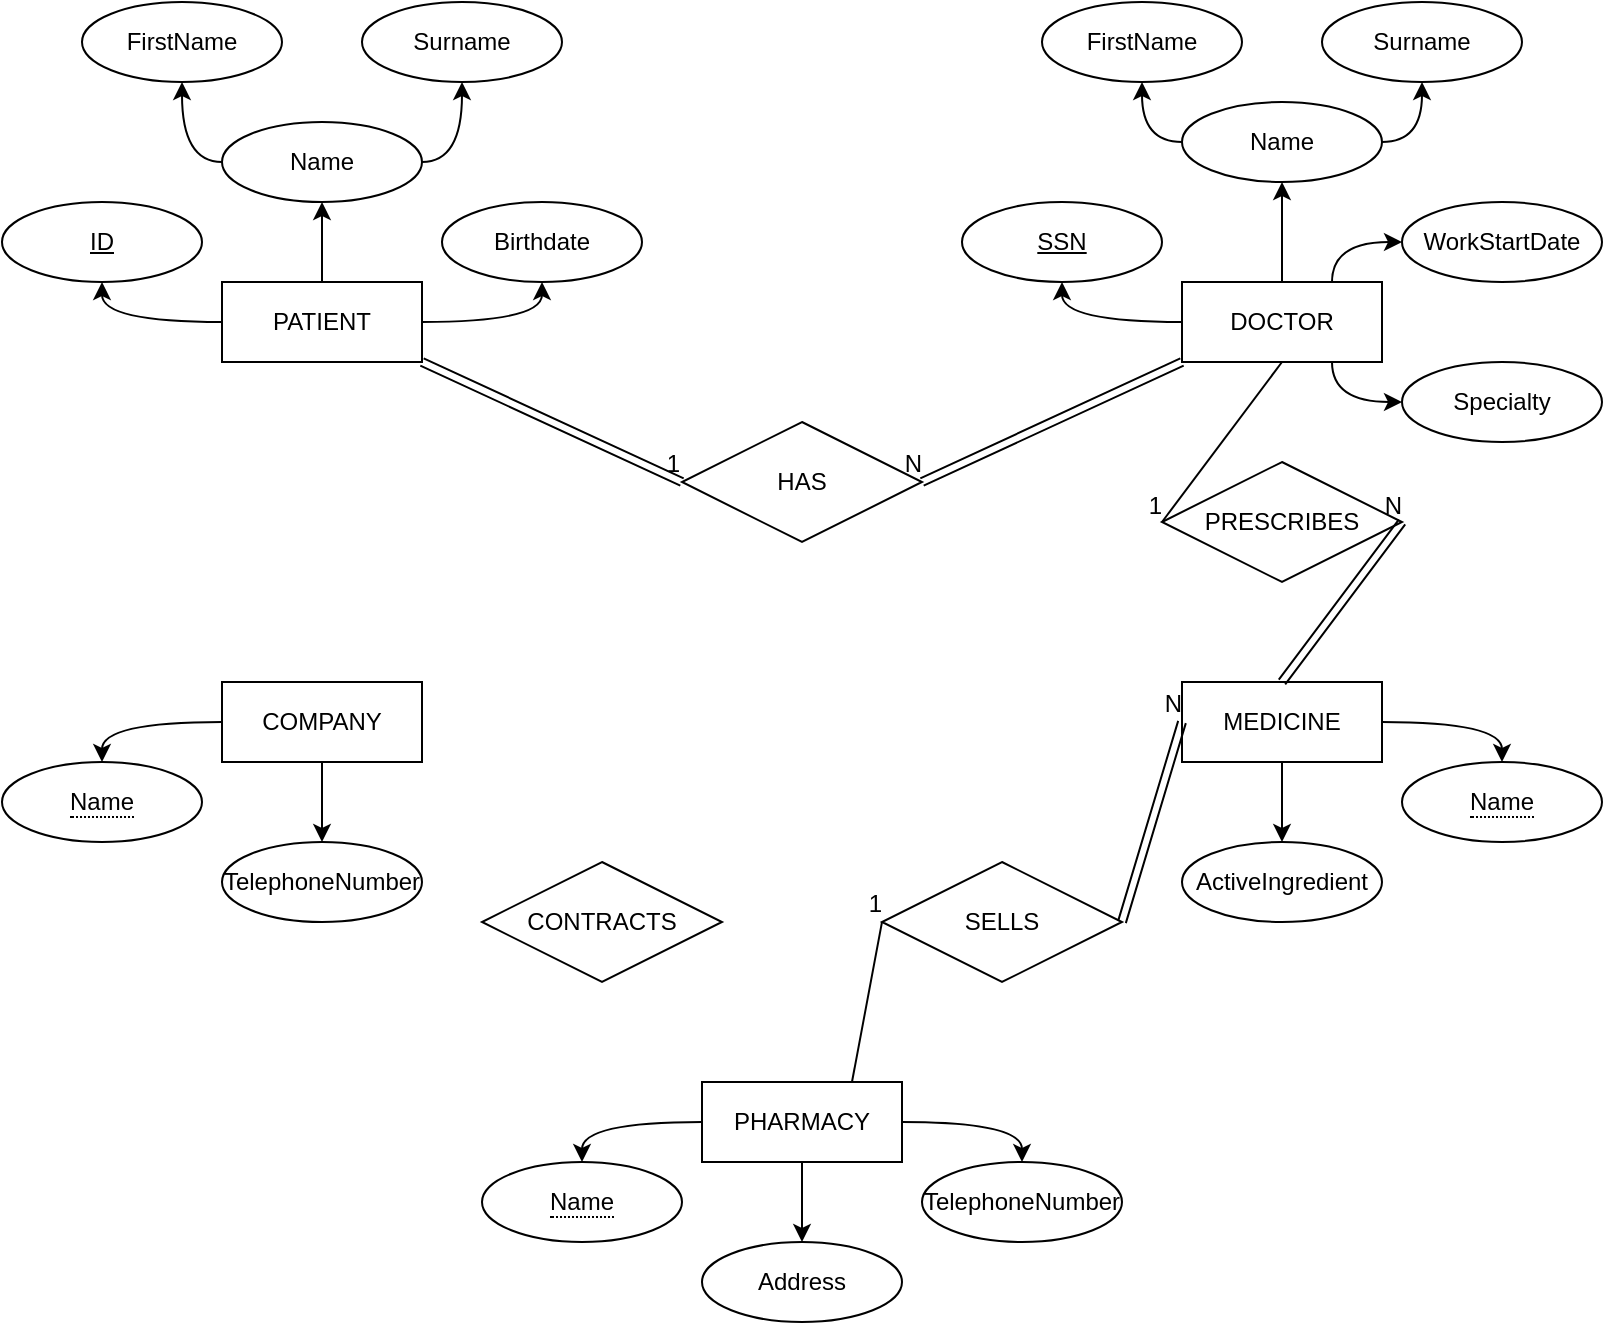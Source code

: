 <mxfile version="14.2.7" type="github">
  <diagram id="sxWgUZtNyKX0C-53p9P0" name="Page-1">
    <mxGraphModel dx="818" dy="792" grid="1" gridSize="10" guides="1" tooltips="1" connect="1" arrows="1" fold="1" page="1" pageScale="1" pageWidth="827" pageHeight="1169" math="0" shadow="0">
      <root>
        <mxCell id="0" />
        <mxCell id="1" parent="0" />
        <mxCell id="h-iycQFs335ancE4ppic-12" style="edgeStyle=orthogonalEdgeStyle;rounded=0;orthogonalLoop=1;jettySize=auto;html=1;exitX=0;exitY=0.5;exitDx=0;exitDy=0;entryX=0.5;entryY=1;entryDx=0;entryDy=0;curved=1;" edge="1" parent="1" source="h-iycQFs335ancE4ppic-1" target="h-iycQFs335ancE4ppic-7">
          <mxGeometry relative="1" as="geometry" />
        </mxCell>
        <mxCell id="h-iycQFs335ancE4ppic-13" style="edgeStyle=orthogonalEdgeStyle;rounded=0;orthogonalLoop=1;jettySize=auto;html=1;exitX=0.5;exitY=0;exitDx=0;exitDy=0;entryX=0.5;entryY=1;entryDx=0;entryDy=0;curved=1;" edge="1" parent="1" source="h-iycQFs335ancE4ppic-1" target="h-iycQFs335ancE4ppic-6">
          <mxGeometry relative="1" as="geometry" />
        </mxCell>
        <mxCell id="h-iycQFs335ancE4ppic-14" style="edgeStyle=orthogonalEdgeStyle;rounded=0;orthogonalLoop=1;jettySize=auto;html=1;exitX=1;exitY=0.5;exitDx=0;exitDy=0;entryX=0.5;entryY=1;entryDx=0;entryDy=0;curved=1;" edge="1" parent="1" source="h-iycQFs335ancE4ppic-1" target="h-iycQFs335ancE4ppic-10">
          <mxGeometry relative="1" as="geometry" />
        </mxCell>
        <mxCell id="h-iycQFs335ancE4ppic-1" value="&lt;div&gt;PATIENT&lt;/div&gt;" style="whiteSpace=wrap;html=1;align=center;" vertex="1" parent="1">
          <mxGeometry x="130" y="200" width="100" height="40" as="geometry" />
        </mxCell>
        <mxCell id="h-iycQFs335ancE4ppic-27" style="edgeStyle=orthogonalEdgeStyle;curved=1;rounded=0;orthogonalLoop=1;jettySize=auto;html=1;exitX=0.5;exitY=0;exitDx=0;exitDy=0;entryX=0.5;entryY=1;entryDx=0;entryDy=0;" edge="1" parent="1" source="h-iycQFs335ancE4ppic-2" target="h-iycQFs335ancE4ppic-19">
          <mxGeometry relative="1" as="geometry" />
        </mxCell>
        <mxCell id="h-iycQFs335ancE4ppic-28" style="edgeStyle=orthogonalEdgeStyle;curved=1;rounded=0;orthogonalLoop=1;jettySize=auto;html=1;exitX=0;exitY=0.5;exitDx=0;exitDy=0;entryX=0.5;entryY=1;entryDx=0;entryDy=0;" edge="1" parent="1" source="h-iycQFs335ancE4ppic-2" target="h-iycQFs335ancE4ppic-20">
          <mxGeometry relative="1" as="geometry" />
        </mxCell>
        <mxCell id="h-iycQFs335ancE4ppic-34" style="edgeStyle=orthogonalEdgeStyle;curved=1;rounded=0;orthogonalLoop=1;jettySize=auto;html=1;exitX=0.75;exitY=1;exitDx=0;exitDy=0;entryX=0;entryY=0.5;entryDx=0;entryDy=0;" edge="1" parent="1" source="h-iycQFs335ancE4ppic-2" target="h-iycQFs335ancE4ppic-22">
          <mxGeometry relative="1" as="geometry" />
        </mxCell>
        <mxCell id="h-iycQFs335ancE4ppic-35" style="edgeStyle=orthogonalEdgeStyle;curved=1;rounded=0;orthogonalLoop=1;jettySize=auto;html=1;exitX=0.75;exitY=0;exitDx=0;exitDy=0;entryX=0;entryY=0.5;entryDx=0;entryDy=0;" edge="1" parent="1" source="h-iycQFs335ancE4ppic-2" target="h-iycQFs335ancE4ppic-21">
          <mxGeometry relative="1" as="geometry" />
        </mxCell>
        <mxCell id="h-iycQFs335ancE4ppic-2" value="DOCTOR" style="whiteSpace=wrap;html=1;align=center;" vertex="1" parent="1">
          <mxGeometry x="610" y="200" width="100" height="40" as="geometry" />
        </mxCell>
        <mxCell id="h-iycQFs335ancE4ppic-41" style="edgeStyle=orthogonalEdgeStyle;curved=1;rounded=0;orthogonalLoop=1;jettySize=auto;html=1;exitX=0.5;exitY=1;exitDx=0;exitDy=0;entryX=0.5;entryY=0;entryDx=0;entryDy=0;" edge="1" parent="1" source="h-iycQFs335ancE4ppic-3" target="h-iycQFs335ancE4ppic-36">
          <mxGeometry relative="1" as="geometry" />
        </mxCell>
        <mxCell id="h-iycQFs335ancE4ppic-44" style="edgeStyle=orthogonalEdgeStyle;curved=1;rounded=0;orthogonalLoop=1;jettySize=auto;html=1;exitX=0;exitY=0.5;exitDx=0;exitDy=0;entryX=0.5;entryY=0;entryDx=0;entryDy=0;" edge="1" parent="1" source="h-iycQFs335ancE4ppic-3" target="h-iycQFs335ancE4ppic-43">
          <mxGeometry relative="1" as="geometry" />
        </mxCell>
        <mxCell id="h-iycQFs335ancE4ppic-3" value="COMPANY" style="whiteSpace=wrap;html=1;align=center;" vertex="1" parent="1">
          <mxGeometry x="130" y="400" width="100" height="40" as="geometry" />
        </mxCell>
        <mxCell id="h-iycQFs335ancE4ppic-46" style="edgeStyle=orthogonalEdgeStyle;curved=1;rounded=0;orthogonalLoop=1;jettySize=auto;html=1;exitX=1;exitY=0.5;exitDx=0;exitDy=0;entryX=0.5;entryY=0;entryDx=0;entryDy=0;" edge="1" parent="1" source="h-iycQFs335ancE4ppic-4" target="h-iycQFs335ancE4ppic-45">
          <mxGeometry relative="1" as="geometry" />
        </mxCell>
        <mxCell id="h-iycQFs335ancE4ppic-48" style="edgeStyle=orthogonalEdgeStyle;curved=1;rounded=0;orthogonalLoop=1;jettySize=auto;html=1;exitX=0.5;exitY=1;exitDx=0;exitDy=0;entryX=0.5;entryY=0;entryDx=0;entryDy=0;" edge="1" parent="1" source="h-iycQFs335ancE4ppic-4" target="h-iycQFs335ancE4ppic-47">
          <mxGeometry relative="1" as="geometry" />
        </mxCell>
        <mxCell id="h-iycQFs335ancE4ppic-4" value="MEDICINE" style="whiteSpace=wrap;html=1;align=center;" vertex="1" parent="1">
          <mxGeometry x="610" y="400" width="100" height="40" as="geometry" />
        </mxCell>
        <mxCell id="h-iycQFs335ancE4ppic-52" style="edgeStyle=orthogonalEdgeStyle;curved=1;rounded=0;orthogonalLoop=1;jettySize=auto;html=1;exitX=0;exitY=0.5;exitDx=0;exitDy=0;entryX=0.5;entryY=0;entryDx=0;entryDy=0;" edge="1" parent="1" source="h-iycQFs335ancE4ppic-5" target="h-iycQFs335ancE4ppic-49">
          <mxGeometry relative="1" as="geometry" />
        </mxCell>
        <mxCell id="h-iycQFs335ancE4ppic-53" style="edgeStyle=orthogonalEdgeStyle;curved=1;rounded=0;orthogonalLoop=1;jettySize=auto;html=1;exitX=1;exitY=0.5;exitDx=0;exitDy=0;entryX=0.5;entryY=0;entryDx=0;entryDy=0;" edge="1" parent="1" source="h-iycQFs335ancE4ppic-5" target="h-iycQFs335ancE4ppic-51">
          <mxGeometry relative="1" as="geometry" />
        </mxCell>
        <mxCell id="h-iycQFs335ancE4ppic-54" style="edgeStyle=orthogonalEdgeStyle;curved=1;rounded=0;orthogonalLoop=1;jettySize=auto;html=1;exitX=0.5;exitY=1;exitDx=0;exitDy=0;entryX=0.5;entryY=0;entryDx=0;entryDy=0;" edge="1" parent="1" source="h-iycQFs335ancE4ppic-5" target="h-iycQFs335ancE4ppic-50">
          <mxGeometry relative="1" as="geometry" />
        </mxCell>
        <mxCell id="h-iycQFs335ancE4ppic-5" value="PHARMACY" style="whiteSpace=wrap;html=1;align=center;" vertex="1" parent="1">
          <mxGeometry x="370" y="600" width="100" height="40" as="geometry" />
        </mxCell>
        <mxCell id="h-iycQFs335ancE4ppic-16" style="edgeStyle=orthogonalEdgeStyle;rounded=0;orthogonalLoop=1;jettySize=auto;html=1;exitX=0;exitY=0.5;exitDx=0;exitDy=0;entryX=0.5;entryY=1;entryDx=0;entryDy=0;curved=1;" edge="1" parent="1" source="h-iycQFs335ancE4ppic-6" target="h-iycQFs335ancE4ppic-8">
          <mxGeometry relative="1" as="geometry" />
        </mxCell>
        <mxCell id="h-iycQFs335ancE4ppic-17" style="edgeStyle=orthogonalEdgeStyle;rounded=0;orthogonalLoop=1;jettySize=auto;html=1;exitX=1;exitY=0.5;exitDx=0;exitDy=0;entryX=0.5;entryY=1;entryDx=0;entryDy=0;curved=1;" edge="1" parent="1" source="h-iycQFs335ancE4ppic-6" target="h-iycQFs335ancE4ppic-9">
          <mxGeometry relative="1" as="geometry" />
        </mxCell>
        <mxCell id="h-iycQFs335ancE4ppic-6" value="Name" style="ellipse;whiteSpace=wrap;html=1;align=center;" vertex="1" parent="1">
          <mxGeometry x="130" y="120" width="100" height="40" as="geometry" />
        </mxCell>
        <mxCell id="h-iycQFs335ancE4ppic-7" value="&lt;div&gt;ID&lt;/div&gt;" style="ellipse;whiteSpace=wrap;html=1;align=center;fontStyle=4;" vertex="1" parent="1">
          <mxGeometry x="20" y="160" width="100" height="40" as="geometry" />
        </mxCell>
        <mxCell id="h-iycQFs335ancE4ppic-8" value="FirstName" style="ellipse;whiteSpace=wrap;html=1;align=center;" vertex="1" parent="1">
          <mxGeometry x="60" y="60" width="100" height="40" as="geometry" />
        </mxCell>
        <mxCell id="h-iycQFs335ancE4ppic-9" value="Surname" style="ellipse;whiteSpace=wrap;html=1;align=center;" vertex="1" parent="1">
          <mxGeometry x="200" y="60" width="100" height="40" as="geometry" />
        </mxCell>
        <mxCell id="h-iycQFs335ancE4ppic-10" value="&lt;div&gt;Birthdate&lt;/div&gt;" style="ellipse;whiteSpace=wrap;html=1;align=center;" vertex="1" parent="1">
          <mxGeometry x="240" y="160" width="100" height="40" as="geometry" />
        </mxCell>
        <mxCell id="h-iycQFs335ancE4ppic-25" style="edgeStyle=orthogonalEdgeStyle;curved=1;rounded=0;orthogonalLoop=1;jettySize=auto;html=1;exitX=0;exitY=0.5;exitDx=0;exitDy=0;entryX=0.5;entryY=1;entryDx=0;entryDy=0;" edge="1" parent="1" source="h-iycQFs335ancE4ppic-19" target="h-iycQFs335ancE4ppic-23">
          <mxGeometry relative="1" as="geometry" />
        </mxCell>
        <mxCell id="h-iycQFs335ancE4ppic-26" style="edgeStyle=orthogonalEdgeStyle;curved=1;rounded=0;orthogonalLoop=1;jettySize=auto;html=1;exitX=1;exitY=0.5;exitDx=0;exitDy=0;entryX=0.5;entryY=1;entryDx=0;entryDy=0;" edge="1" parent="1" source="h-iycQFs335ancE4ppic-19" target="h-iycQFs335ancE4ppic-24">
          <mxGeometry relative="1" as="geometry" />
        </mxCell>
        <mxCell id="h-iycQFs335ancE4ppic-19" value="&lt;div&gt;Name&lt;/div&gt;" style="ellipse;whiteSpace=wrap;html=1;align=center;" vertex="1" parent="1">
          <mxGeometry x="610" y="110" width="100" height="40" as="geometry" />
        </mxCell>
        <mxCell id="h-iycQFs335ancE4ppic-20" value="SSN" style="ellipse;whiteSpace=wrap;html=1;align=center;fontStyle=4;" vertex="1" parent="1">
          <mxGeometry x="500" y="160" width="100" height="40" as="geometry" />
        </mxCell>
        <mxCell id="h-iycQFs335ancE4ppic-21" value="WorkStartDate" style="ellipse;whiteSpace=wrap;html=1;align=center;" vertex="1" parent="1">
          <mxGeometry x="720" y="160" width="100" height="40" as="geometry" />
        </mxCell>
        <mxCell id="h-iycQFs335ancE4ppic-22" value="Specialty" style="ellipse;whiteSpace=wrap;html=1;align=center;" vertex="1" parent="1">
          <mxGeometry x="720" y="240" width="100" height="40" as="geometry" />
        </mxCell>
        <mxCell id="h-iycQFs335ancE4ppic-23" value="FirstName" style="ellipse;whiteSpace=wrap;html=1;align=center;" vertex="1" parent="1">
          <mxGeometry x="540" y="60" width="100" height="40" as="geometry" />
        </mxCell>
        <mxCell id="h-iycQFs335ancE4ppic-24" value="Surname" style="ellipse;whiteSpace=wrap;html=1;align=center;" vertex="1" parent="1">
          <mxGeometry x="680" y="60" width="100" height="40" as="geometry" />
        </mxCell>
        <mxCell id="h-iycQFs335ancE4ppic-36" value="TelephoneNumber" style="ellipse;whiteSpace=wrap;html=1;align=center;" vertex="1" parent="1">
          <mxGeometry x="130" y="480" width="100" height="40" as="geometry" />
        </mxCell>
        <mxCell id="h-iycQFs335ancE4ppic-43" value="&lt;span style=&quot;border-bottom: 1px dotted&quot;&gt;Name&lt;/span&gt;" style="ellipse;whiteSpace=wrap;html=1;align=center;" vertex="1" parent="1">
          <mxGeometry x="20" y="440" width="100" height="40" as="geometry" />
        </mxCell>
        <mxCell id="h-iycQFs335ancE4ppic-45" value="&lt;span style=&quot;border-bottom: 1px dotted&quot;&gt;Name&lt;/span&gt;" style="ellipse;whiteSpace=wrap;html=1;align=center;" vertex="1" parent="1">
          <mxGeometry x="720" y="440" width="100" height="40" as="geometry" />
        </mxCell>
        <mxCell id="h-iycQFs335ancE4ppic-47" value="ActiveIngredient" style="ellipse;whiteSpace=wrap;html=1;align=center;" vertex="1" parent="1">
          <mxGeometry x="610" y="480" width="100" height="40" as="geometry" />
        </mxCell>
        <mxCell id="h-iycQFs335ancE4ppic-49" value="&lt;span style=&quot;border-bottom: 1px dotted&quot;&gt;Name&lt;/span&gt;" style="ellipse;whiteSpace=wrap;html=1;align=center;" vertex="1" parent="1">
          <mxGeometry x="260" y="640" width="100" height="40" as="geometry" />
        </mxCell>
        <mxCell id="h-iycQFs335ancE4ppic-50" value="Address" style="ellipse;whiteSpace=wrap;html=1;align=center;" vertex="1" parent="1">
          <mxGeometry x="370" y="680" width="100" height="40" as="geometry" />
        </mxCell>
        <mxCell id="h-iycQFs335ancE4ppic-51" value="TelephoneNumber" style="ellipse;whiteSpace=wrap;html=1;align=center;" vertex="1" parent="1">
          <mxGeometry x="480" y="640" width="100" height="40" as="geometry" />
        </mxCell>
        <mxCell id="h-iycQFs335ancE4ppic-55" value="HAS" style="shape=rhombus;perimeter=rhombusPerimeter;whiteSpace=wrap;html=1;align=center;" vertex="1" parent="1">
          <mxGeometry x="360" y="270" width="120" height="60" as="geometry" />
        </mxCell>
        <mxCell id="h-iycQFs335ancE4ppic-61" value="PRESCRIBES" style="shape=rhombus;perimeter=rhombusPerimeter;whiteSpace=wrap;html=1;align=center;" vertex="1" parent="1">
          <mxGeometry x="600" y="290" width="120" height="60" as="geometry" />
        </mxCell>
        <mxCell id="h-iycQFs335ancE4ppic-64" value="" style="shape=link;html=1;rounded=0;exitX=1;exitY=1;exitDx=0;exitDy=0;entryX=0;entryY=0.5;entryDx=0;entryDy=0;" edge="1" parent="1" source="h-iycQFs335ancE4ppic-1" target="h-iycQFs335ancE4ppic-55">
          <mxGeometry relative="1" as="geometry">
            <mxPoint x="340" y="510" as="sourcePoint" />
            <mxPoint x="500" y="510" as="targetPoint" />
          </mxGeometry>
        </mxCell>
        <mxCell id="h-iycQFs335ancE4ppic-65" value="1" style="resizable=0;html=1;align=right;verticalAlign=bottom;" connectable="0" vertex="1" parent="h-iycQFs335ancE4ppic-64">
          <mxGeometry x="1" relative="1" as="geometry" />
        </mxCell>
        <mxCell id="h-iycQFs335ancE4ppic-66" value="" style="shape=link;html=1;rounded=0;exitX=0;exitY=1;exitDx=0;exitDy=0;entryX=1;entryY=0.5;entryDx=0;entryDy=0;" edge="1" parent="1" source="h-iycQFs335ancE4ppic-2" target="h-iycQFs335ancE4ppic-55">
          <mxGeometry relative="1" as="geometry">
            <mxPoint x="340" y="510" as="sourcePoint" />
            <mxPoint x="500" y="510" as="targetPoint" />
          </mxGeometry>
        </mxCell>
        <mxCell id="h-iycQFs335ancE4ppic-67" value="N" style="resizable=0;html=1;align=right;verticalAlign=bottom;" connectable="0" vertex="1" parent="h-iycQFs335ancE4ppic-66">
          <mxGeometry x="1" relative="1" as="geometry" />
        </mxCell>
        <mxCell id="h-iycQFs335ancE4ppic-72" value="" style="endArrow=none;html=1;rounded=0;exitX=0.5;exitY=1;exitDx=0;exitDy=0;entryX=0;entryY=0.5;entryDx=0;entryDy=0;" edge="1" parent="1" source="h-iycQFs335ancE4ppic-2" target="h-iycQFs335ancE4ppic-61">
          <mxGeometry relative="1" as="geometry">
            <mxPoint x="340" y="410" as="sourcePoint" />
            <mxPoint x="500" y="410" as="targetPoint" />
          </mxGeometry>
        </mxCell>
        <mxCell id="h-iycQFs335ancE4ppic-73" value="1" style="resizable=0;html=1;align=right;verticalAlign=bottom;" connectable="0" vertex="1" parent="h-iycQFs335ancE4ppic-72">
          <mxGeometry x="1" relative="1" as="geometry" />
        </mxCell>
        <mxCell id="h-iycQFs335ancE4ppic-74" value="SELLS" style="shape=rhombus;perimeter=rhombusPerimeter;whiteSpace=wrap;html=1;align=center;" vertex="1" parent="1">
          <mxGeometry x="460" y="490" width="120" height="60" as="geometry" />
        </mxCell>
        <mxCell id="h-iycQFs335ancE4ppic-75" value="" style="endArrow=none;html=1;rounded=0;exitX=0.75;exitY=0;exitDx=0;exitDy=0;entryX=0;entryY=0.5;entryDx=0;entryDy=0;" edge="1" parent="1" source="h-iycQFs335ancE4ppic-5" target="h-iycQFs335ancE4ppic-74">
          <mxGeometry relative="1" as="geometry">
            <mxPoint x="340" y="410" as="sourcePoint" />
            <mxPoint x="500" y="410" as="targetPoint" />
          </mxGeometry>
        </mxCell>
        <mxCell id="h-iycQFs335ancE4ppic-76" value="1" style="resizable=0;html=1;align=right;verticalAlign=bottom;" connectable="0" vertex="1" parent="h-iycQFs335ancE4ppic-75">
          <mxGeometry x="1" relative="1" as="geometry" />
        </mxCell>
        <mxCell id="h-iycQFs335ancE4ppic-77" value="" style="shape=link;html=1;rounded=0;exitX=0.5;exitY=0;exitDx=0;exitDy=0;entryX=1;entryY=0.5;entryDx=0;entryDy=0;" edge="1" parent="1" source="h-iycQFs335ancE4ppic-4" target="h-iycQFs335ancE4ppic-61">
          <mxGeometry relative="1" as="geometry">
            <mxPoint x="340" y="410" as="sourcePoint" />
            <mxPoint x="500" y="410" as="targetPoint" />
          </mxGeometry>
        </mxCell>
        <mxCell id="h-iycQFs335ancE4ppic-78" value="N" style="resizable=0;html=1;align=right;verticalAlign=bottom;" connectable="0" vertex="1" parent="h-iycQFs335ancE4ppic-77">
          <mxGeometry x="1" relative="1" as="geometry" />
        </mxCell>
        <mxCell id="h-iycQFs335ancE4ppic-81" value="" style="shape=link;html=1;rounded=0;exitX=1;exitY=0.5;exitDx=0;exitDy=0;entryX=0;entryY=0.5;entryDx=0;entryDy=0;" edge="1" parent="1" source="h-iycQFs335ancE4ppic-74" target="h-iycQFs335ancE4ppic-4">
          <mxGeometry relative="1" as="geometry">
            <mxPoint x="340" y="420" as="sourcePoint" />
            <mxPoint x="500" y="420" as="targetPoint" />
          </mxGeometry>
        </mxCell>
        <mxCell id="h-iycQFs335ancE4ppic-82" value="N" style="resizable=0;html=1;align=right;verticalAlign=bottom;" connectable="0" vertex="1" parent="h-iycQFs335ancE4ppic-81">
          <mxGeometry x="1" relative="1" as="geometry" />
        </mxCell>
        <mxCell id="h-iycQFs335ancE4ppic-83" value="CONTRACTS" style="shape=rhombus;perimeter=rhombusPerimeter;whiteSpace=wrap;html=1;align=center;" vertex="1" parent="1">
          <mxGeometry x="260" y="490" width="120" height="60" as="geometry" />
        </mxCell>
      </root>
    </mxGraphModel>
  </diagram>
</mxfile>

